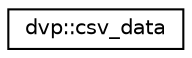 digraph "Graphical Class Hierarchy"
{
 // LATEX_PDF_SIZE
  edge [fontname="Helvetica",fontsize="10",labelfontname="Helvetica",labelfontsize="10"];
  node [fontname="Helvetica",fontsize="10",shape=record];
  rankdir="LR";
  Node0 [label="dvp::csv_data",height=0.2,width=0.4,color="black", fillcolor="white", style="filled",URL="$classdvp_1_1csv__data.html",tooltip=" "];
}
